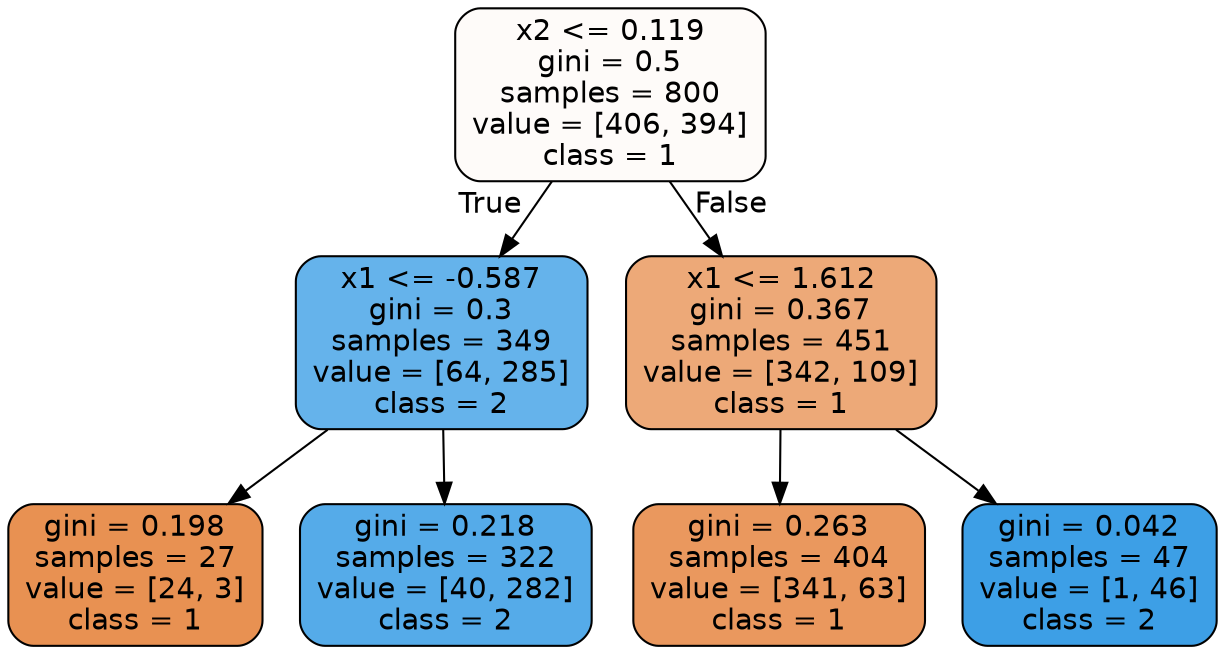 digraph Tree {
node [shape=box, style="filled, rounded", color="black", fontname="helvetica"] ;
edge [fontname="helvetica"] ;
0 [label="x2 <= 0.119\ngini = 0.5\nsamples = 800\nvalue = [406, 394]\nclass = 1", fillcolor="#fefbf9"] ;
1 [label="x1 <= -0.587\ngini = 0.3\nsamples = 349\nvalue = [64, 285]\nclass = 2", fillcolor="#65b3eb"] ;
0 -> 1 [labeldistance=2.5, labelangle=45, headlabel="True"] ;
5 [label="gini = 0.198\nsamples = 27\nvalue = [24, 3]\nclass = 1", fillcolor="#e89152"] ;
1 -> 5 ;
6 [label="gini = 0.218\nsamples = 322\nvalue = [40, 282]\nclass = 2", fillcolor="#55abe9"] ;
1 -> 6 ;
2 [label="x1 <= 1.612\ngini = 0.367\nsamples = 451\nvalue = [342, 109]\nclass = 1", fillcolor="#eda978"] ;
0 -> 2 [labeldistance=2.5, labelangle=-45, headlabel="False"] ;
3 [label="gini = 0.263\nsamples = 404\nvalue = [341, 63]\nclass = 1", fillcolor="#ea985e"] ;
2 -> 3 ;
4 [label="gini = 0.042\nsamples = 47\nvalue = [1, 46]\nclass = 2", fillcolor="#3d9fe6"] ;
2 -> 4 ;
}